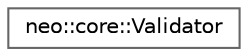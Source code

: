 digraph "Graphical Class Hierarchy"
{
 // LATEX_PDF_SIZE
  bgcolor="transparent";
  edge [fontname=Helvetica,fontsize=10,labelfontname=Helvetica,labelfontsize=10];
  node [fontname=Helvetica,fontsize=10,shape=box,height=0.2,width=0.4];
  rankdir="LR";
  Node0 [id="Node000000",label="neo::core::Validator",height=0.2,width=0.4,color="grey40", fillcolor="white", style="filled",URL="$classneo_1_1core_1_1_validator.html",tooltip="Comprehensive validation framework for Neo C++ implementation."];
}
